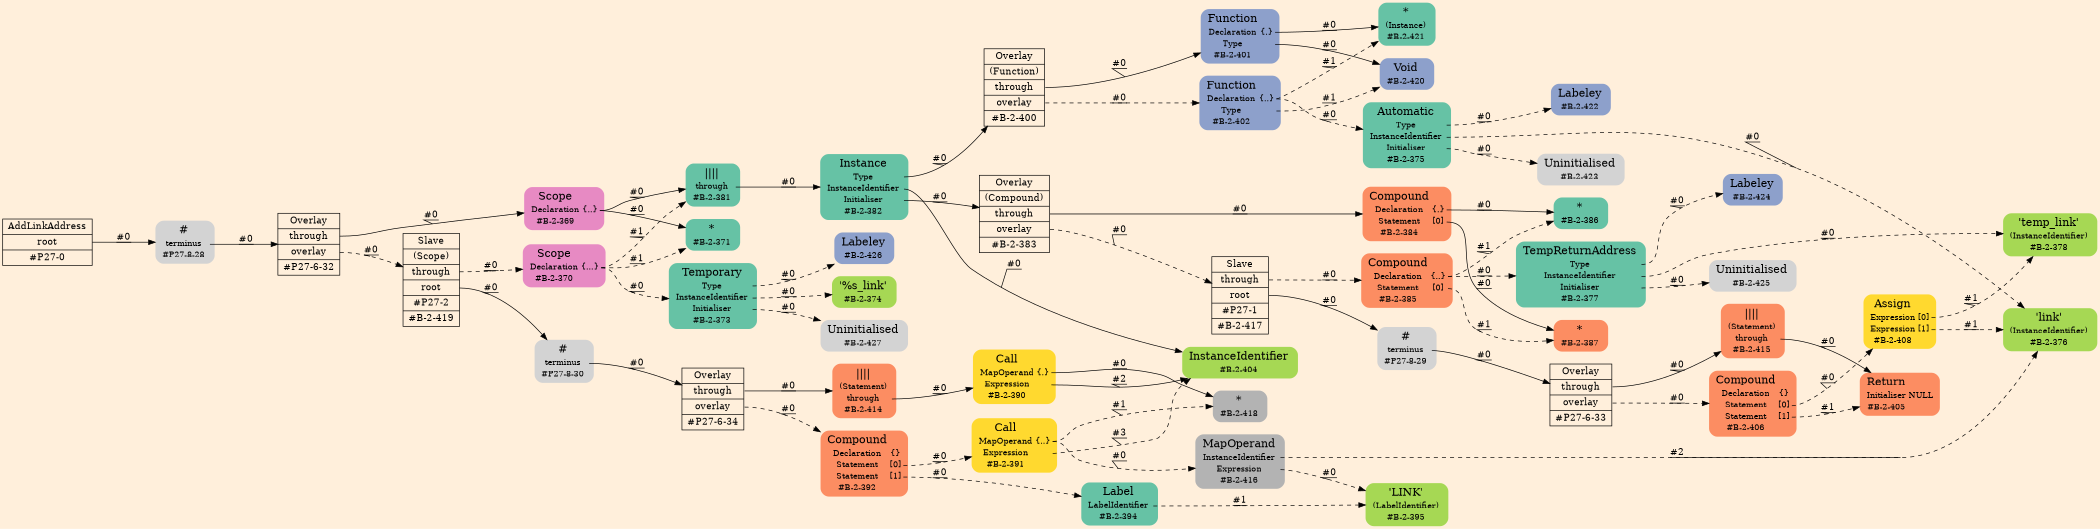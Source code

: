 digraph Inferno {
graph [
rankdir = "LR"
ranksep = 1.0
size = "14,20"
bgcolor = antiquewhite1
];
node [
];
"CR#P27-0" [
shape = "record"
fillcolor = "transparent"
label = "<fixed> AddLinkAddress | <port0> root | <port1> #P27-0"
style = "filled"
fontsize = "14"
fillcolor = antiquewhite1
];
"#P27-8-28" [
shape = "plaintext"
label = <<TABLE BORDER="0" CELLBORDER="0" CELLSPACING="0">
 <TR>
  <TD><FONT POINT-SIZE="16.0">#</FONT></TD>
  <TD></TD>
 </TR>
 <TR>
  <TD>terminus</TD>
  <TD PORT="port0"></TD>
 </TR>
 <TR>
  <TD>#P27-8-28</TD>
  <TD PORT="port1"></TD>
 </TR>
</TABLE>>
style = "rounded,filled"
fontsize = "12"
];
"#P27-6-32" [
shape = "record"
label = "<fixed> Overlay | <port0> through | <port1> overlay | <port2> #P27-6-32"
style = "filled"
fontsize = "14"
fillcolor = antiquewhite1
];
"#B-2-369" [
shape = "plaintext"
fillcolor = "/set28/4"
label = <<TABLE BORDER="0" CELLBORDER="0" CELLSPACING="0">
 <TR>
  <TD><FONT POINT-SIZE="16.0">Scope</FONT></TD>
  <TD></TD>
 </TR>
 <TR>
  <TD>Declaration</TD>
  <TD PORT="port0">{..}</TD>
 </TR>
 <TR>
  <TD>#B-2-369</TD>
  <TD PORT="port1"></TD>
 </TR>
</TABLE>>
style = "rounded,filled"
fontsize = "12"
];
"#B-2-381" [
shape = "plaintext"
fillcolor = "/set28/1"
label = <<TABLE BORDER="0" CELLBORDER="0" CELLSPACING="0">
 <TR>
  <TD><FONT POINT-SIZE="16.0">||||</FONT></TD>
  <TD></TD>
 </TR>
 <TR>
  <TD>through</TD>
  <TD PORT="port0"></TD>
 </TR>
 <TR>
  <TD>#B-2-381</TD>
  <TD PORT="port1"></TD>
 </TR>
</TABLE>>
style = "rounded,filled"
fontsize = "12"
];
"#B-2-382" [
shape = "plaintext"
fillcolor = "/set28/1"
label = <<TABLE BORDER="0" CELLBORDER="0" CELLSPACING="0">
 <TR>
  <TD><FONT POINT-SIZE="16.0">Instance</FONT></TD>
  <TD></TD>
 </TR>
 <TR>
  <TD>Type</TD>
  <TD PORT="port0"></TD>
 </TR>
 <TR>
  <TD>InstanceIdentifier</TD>
  <TD PORT="port1"></TD>
 </TR>
 <TR>
  <TD>Initialiser</TD>
  <TD PORT="port2"></TD>
 </TR>
 <TR>
  <TD>#B-2-382</TD>
  <TD PORT="port3"></TD>
 </TR>
</TABLE>>
style = "rounded,filled"
fontsize = "12"
];
"#B-2-400" [
shape = "record"
fillcolor = "/set28/3"
label = "<fixed> Overlay | <port0> (Function) | <port1> through | <port2> overlay | <port3> #B-2-400"
style = "filled"
fontsize = "14"
fillcolor = antiquewhite1
];
"#B-2-401" [
shape = "plaintext"
fillcolor = "/set28/3"
label = <<TABLE BORDER="0" CELLBORDER="0" CELLSPACING="0">
 <TR>
  <TD><FONT POINT-SIZE="16.0">Function</FONT></TD>
  <TD></TD>
 </TR>
 <TR>
  <TD>Declaration</TD>
  <TD PORT="port0">{.}</TD>
 </TR>
 <TR>
  <TD>Type</TD>
  <TD PORT="port1"></TD>
 </TR>
 <TR>
  <TD>#B-2-401</TD>
  <TD PORT="port2"></TD>
 </TR>
</TABLE>>
style = "rounded,filled"
fontsize = "12"
];
"#B-2-421" [
shape = "plaintext"
fillcolor = "/set28/1"
label = <<TABLE BORDER="0" CELLBORDER="0" CELLSPACING="0">
 <TR>
  <TD><FONT POINT-SIZE="16.0">*</FONT></TD>
  <TD></TD>
 </TR>
 <TR>
  <TD>(Instance)</TD>
  <TD PORT="port0"></TD>
 </TR>
 <TR>
  <TD>#B-2-421</TD>
  <TD PORT="port1"></TD>
 </TR>
</TABLE>>
style = "rounded,filled"
fontsize = "12"
];
"#B-2-420" [
shape = "plaintext"
fillcolor = "/set28/3"
label = <<TABLE BORDER="0" CELLBORDER="0" CELLSPACING="0">
 <TR>
  <TD><FONT POINT-SIZE="16.0">Void</FONT></TD>
  <TD></TD>
 </TR>
 <TR>
  <TD>#B-2-420</TD>
  <TD PORT="port0"></TD>
 </TR>
</TABLE>>
style = "rounded,filled"
fontsize = "12"
];
"#B-2-402" [
shape = "plaintext"
fillcolor = "/set28/3"
label = <<TABLE BORDER="0" CELLBORDER="0" CELLSPACING="0">
 <TR>
  <TD><FONT POINT-SIZE="16.0">Function</FONT></TD>
  <TD></TD>
 </TR>
 <TR>
  <TD>Declaration</TD>
  <TD PORT="port0">{..}</TD>
 </TR>
 <TR>
  <TD>Type</TD>
  <TD PORT="port1"></TD>
 </TR>
 <TR>
  <TD>#B-2-402</TD>
  <TD PORT="port2"></TD>
 </TR>
</TABLE>>
style = "rounded,filled"
fontsize = "12"
];
"#B-2-375" [
shape = "plaintext"
fillcolor = "/set28/1"
label = <<TABLE BORDER="0" CELLBORDER="0" CELLSPACING="0">
 <TR>
  <TD><FONT POINT-SIZE="16.0">Automatic</FONT></TD>
  <TD></TD>
 </TR>
 <TR>
  <TD>Type</TD>
  <TD PORT="port0"></TD>
 </TR>
 <TR>
  <TD>InstanceIdentifier</TD>
  <TD PORT="port1"></TD>
 </TR>
 <TR>
  <TD>Initialiser</TD>
  <TD PORT="port2"></TD>
 </TR>
 <TR>
  <TD>#B-2-375</TD>
  <TD PORT="port3"></TD>
 </TR>
</TABLE>>
style = "rounded,filled"
fontsize = "12"
];
"#B-2-422" [
shape = "plaintext"
fillcolor = "/set28/3"
label = <<TABLE BORDER="0" CELLBORDER="0" CELLSPACING="0">
 <TR>
  <TD><FONT POINT-SIZE="16.0">Labeley</FONT></TD>
  <TD></TD>
 </TR>
 <TR>
  <TD>#B-2-422</TD>
  <TD PORT="port0"></TD>
 </TR>
</TABLE>>
style = "rounded,filled"
fontsize = "12"
];
"#B-2-376" [
shape = "plaintext"
fillcolor = "/set28/5"
label = <<TABLE BORDER="0" CELLBORDER="0" CELLSPACING="0">
 <TR>
  <TD><FONT POINT-SIZE="16.0">'link'</FONT></TD>
  <TD></TD>
 </TR>
 <TR>
  <TD>(InstanceIdentifier)</TD>
  <TD PORT="port0"></TD>
 </TR>
 <TR>
  <TD>#B-2-376</TD>
  <TD PORT="port1"></TD>
 </TR>
</TABLE>>
style = "rounded,filled"
fontsize = "12"
];
"#B-2-423" [
shape = "plaintext"
label = <<TABLE BORDER="0" CELLBORDER="0" CELLSPACING="0">
 <TR>
  <TD><FONT POINT-SIZE="16.0">Uninitialised</FONT></TD>
  <TD></TD>
 </TR>
 <TR>
  <TD>#B-2-423</TD>
  <TD PORT="port0"></TD>
 </TR>
</TABLE>>
style = "rounded,filled"
fontsize = "12"
];
"#B-2-404" [
shape = "plaintext"
fillcolor = "/set28/5"
label = <<TABLE BORDER="0" CELLBORDER="0" CELLSPACING="0">
 <TR>
  <TD><FONT POINT-SIZE="16.0">InstanceIdentifier</FONT></TD>
  <TD></TD>
 </TR>
 <TR>
  <TD>#B-2-404</TD>
  <TD PORT="port0"></TD>
 </TR>
</TABLE>>
style = "rounded,filled"
fontsize = "12"
];
"#B-2-383" [
shape = "record"
fillcolor = "/set28/2"
label = "<fixed> Overlay | <port0> (Compound) | <port1> through | <port2> overlay | <port3> #B-2-383"
style = "filled"
fontsize = "14"
fillcolor = antiquewhite1
];
"#B-2-384" [
shape = "plaintext"
fillcolor = "/set28/2"
label = <<TABLE BORDER="0" CELLBORDER="0" CELLSPACING="0">
 <TR>
  <TD><FONT POINT-SIZE="16.0">Compound</FONT></TD>
  <TD></TD>
 </TR>
 <TR>
  <TD>Declaration</TD>
  <TD PORT="port0">{.}</TD>
 </TR>
 <TR>
  <TD>Statement</TD>
  <TD PORT="port1">[0]</TD>
 </TR>
 <TR>
  <TD>#B-2-384</TD>
  <TD PORT="port2"></TD>
 </TR>
</TABLE>>
style = "rounded,filled"
fontsize = "12"
];
"#B-2-386" [
shape = "plaintext"
fillcolor = "/set28/1"
label = <<TABLE BORDER="0" CELLBORDER="0" CELLSPACING="0">
 <TR>
  <TD><FONT POINT-SIZE="16.0">*</FONT></TD>
  <TD></TD>
 </TR>
 <TR>
  <TD>#B-2-386</TD>
  <TD PORT="port0"></TD>
 </TR>
</TABLE>>
style = "rounded,filled"
fontsize = "12"
];
"#B-2-387" [
shape = "plaintext"
fillcolor = "/set28/2"
label = <<TABLE BORDER="0" CELLBORDER="0" CELLSPACING="0">
 <TR>
  <TD><FONT POINT-SIZE="16.0">*</FONT></TD>
  <TD></TD>
 </TR>
 <TR>
  <TD>#B-2-387</TD>
  <TD PORT="port0"></TD>
 </TR>
</TABLE>>
style = "rounded,filled"
fontsize = "12"
];
"#B-2-417" [
shape = "record"
fillcolor = "/set28/2"
label = "<fixed> Slave | <port0> through | <port1> root | <port2> #P27-1 | <port3> #B-2-417"
style = "filled"
fontsize = "14"
fillcolor = antiquewhite1
];
"#B-2-385" [
shape = "plaintext"
fillcolor = "/set28/2"
label = <<TABLE BORDER="0" CELLBORDER="0" CELLSPACING="0">
 <TR>
  <TD><FONT POINT-SIZE="16.0">Compound</FONT></TD>
  <TD></TD>
 </TR>
 <TR>
  <TD>Declaration</TD>
  <TD PORT="port0">{..}</TD>
 </TR>
 <TR>
  <TD>Statement</TD>
  <TD PORT="port1">[0]</TD>
 </TR>
 <TR>
  <TD>#B-2-385</TD>
  <TD PORT="port2"></TD>
 </TR>
</TABLE>>
style = "rounded,filled"
fontsize = "12"
];
"#B-2-377" [
shape = "plaintext"
fillcolor = "/set28/1"
label = <<TABLE BORDER="0" CELLBORDER="0" CELLSPACING="0">
 <TR>
  <TD><FONT POINT-SIZE="16.0">TempReturnAddress</FONT></TD>
  <TD></TD>
 </TR>
 <TR>
  <TD>Type</TD>
  <TD PORT="port0"></TD>
 </TR>
 <TR>
  <TD>InstanceIdentifier</TD>
  <TD PORT="port1"></TD>
 </TR>
 <TR>
  <TD>Initialiser</TD>
  <TD PORT="port2"></TD>
 </TR>
 <TR>
  <TD>#B-2-377</TD>
  <TD PORT="port3"></TD>
 </TR>
</TABLE>>
style = "rounded,filled"
fontsize = "12"
];
"#B-2-424" [
shape = "plaintext"
fillcolor = "/set28/3"
label = <<TABLE BORDER="0" CELLBORDER="0" CELLSPACING="0">
 <TR>
  <TD><FONT POINT-SIZE="16.0">Labeley</FONT></TD>
  <TD></TD>
 </TR>
 <TR>
  <TD>#B-2-424</TD>
  <TD PORT="port0"></TD>
 </TR>
</TABLE>>
style = "rounded,filled"
fontsize = "12"
];
"#B-2-378" [
shape = "plaintext"
fillcolor = "/set28/5"
label = <<TABLE BORDER="0" CELLBORDER="0" CELLSPACING="0">
 <TR>
  <TD><FONT POINT-SIZE="16.0">'temp_link'</FONT></TD>
  <TD></TD>
 </TR>
 <TR>
  <TD>(InstanceIdentifier)</TD>
  <TD PORT="port0"></TD>
 </TR>
 <TR>
  <TD>#B-2-378</TD>
  <TD PORT="port1"></TD>
 </TR>
</TABLE>>
style = "rounded,filled"
fontsize = "12"
];
"#B-2-425" [
shape = "plaintext"
label = <<TABLE BORDER="0" CELLBORDER="0" CELLSPACING="0">
 <TR>
  <TD><FONT POINT-SIZE="16.0">Uninitialised</FONT></TD>
  <TD></TD>
 </TR>
 <TR>
  <TD>#B-2-425</TD>
  <TD PORT="port0"></TD>
 </TR>
</TABLE>>
style = "rounded,filled"
fontsize = "12"
];
"#P27-8-29" [
shape = "plaintext"
label = <<TABLE BORDER="0" CELLBORDER="0" CELLSPACING="0">
 <TR>
  <TD><FONT POINT-SIZE="16.0">#</FONT></TD>
  <TD></TD>
 </TR>
 <TR>
  <TD>terminus</TD>
  <TD PORT="port0"></TD>
 </TR>
 <TR>
  <TD>#P27-8-29</TD>
  <TD PORT="port1"></TD>
 </TR>
</TABLE>>
style = "rounded,filled"
fontsize = "12"
];
"#P27-6-33" [
shape = "record"
label = "<fixed> Overlay | <port0> through | <port1> overlay | <port2> #P27-6-33"
style = "filled"
fontsize = "14"
fillcolor = antiquewhite1
];
"#B-2-415" [
shape = "plaintext"
fillcolor = "/set28/2"
label = <<TABLE BORDER="0" CELLBORDER="0" CELLSPACING="0">
 <TR>
  <TD><FONT POINT-SIZE="16.0">||||</FONT></TD>
  <TD></TD>
 </TR>
 <TR>
  <TD>(Statement)</TD>
  <TD PORT="port0"></TD>
 </TR>
 <TR>
  <TD>through</TD>
  <TD PORT="port1"></TD>
 </TR>
 <TR>
  <TD>#B-2-415</TD>
  <TD PORT="port2"></TD>
 </TR>
</TABLE>>
style = "rounded,filled"
fontsize = "12"
];
"#B-2-405" [
shape = "plaintext"
fillcolor = "/set28/2"
label = <<TABLE BORDER="0" CELLBORDER="0" CELLSPACING="0">
 <TR>
  <TD><FONT POINT-SIZE="16.0">Return</FONT></TD>
  <TD></TD>
 </TR>
 <TR>
  <TD>Initialiser</TD>
  <TD PORT="port0">NULL</TD>
 </TR>
 <TR>
  <TD>#B-2-405</TD>
  <TD PORT="port1"></TD>
 </TR>
</TABLE>>
style = "rounded,filled"
fontsize = "12"
];
"#B-2-406" [
shape = "plaintext"
fillcolor = "/set28/2"
label = <<TABLE BORDER="0" CELLBORDER="0" CELLSPACING="0">
 <TR>
  <TD><FONT POINT-SIZE="16.0">Compound</FONT></TD>
  <TD></TD>
 </TR>
 <TR>
  <TD>Declaration</TD>
  <TD PORT="port0">{}</TD>
 </TR>
 <TR>
  <TD>Statement</TD>
  <TD PORT="port1">[0]</TD>
 </TR>
 <TR>
  <TD>Statement</TD>
  <TD PORT="port2">[1]</TD>
 </TR>
 <TR>
  <TD>#B-2-406</TD>
  <TD PORT="port3"></TD>
 </TR>
</TABLE>>
style = "rounded,filled"
fontsize = "12"
];
"#B-2-408" [
shape = "plaintext"
fillcolor = "/set28/6"
label = <<TABLE BORDER="0" CELLBORDER="0" CELLSPACING="0">
 <TR>
  <TD><FONT POINT-SIZE="16.0">Assign</FONT></TD>
  <TD></TD>
 </TR>
 <TR>
  <TD>Expression</TD>
  <TD PORT="port0">[0]</TD>
 </TR>
 <TR>
  <TD>Expression</TD>
  <TD PORT="port1">[1]</TD>
 </TR>
 <TR>
  <TD>#B-2-408</TD>
  <TD PORT="port2"></TD>
 </TR>
</TABLE>>
style = "rounded,filled"
fontsize = "12"
];
"#B-2-371" [
shape = "plaintext"
fillcolor = "/set28/1"
label = <<TABLE BORDER="0" CELLBORDER="0" CELLSPACING="0">
 <TR>
  <TD><FONT POINT-SIZE="16.0">*</FONT></TD>
  <TD></TD>
 </TR>
 <TR>
  <TD>#B-2-371</TD>
  <TD PORT="port0"></TD>
 </TR>
</TABLE>>
style = "rounded,filled"
fontsize = "12"
];
"#B-2-419" [
shape = "record"
fillcolor = "/set28/4"
label = "<fixed> Slave | <port0> (Scope) | <port1> through | <port2> root | <port3> #P27-2 | <port4> #B-2-419"
style = "filled"
fontsize = "14"
fillcolor = antiquewhite1
];
"#B-2-370" [
shape = "plaintext"
fillcolor = "/set28/4"
label = <<TABLE BORDER="0" CELLBORDER="0" CELLSPACING="0">
 <TR>
  <TD><FONT POINT-SIZE="16.0">Scope</FONT></TD>
  <TD></TD>
 </TR>
 <TR>
  <TD>Declaration</TD>
  <TD PORT="port0">{...}</TD>
 </TR>
 <TR>
  <TD>#B-2-370</TD>
  <TD PORT="port1"></TD>
 </TR>
</TABLE>>
style = "rounded,filled"
fontsize = "12"
];
"#B-2-373" [
shape = "plaintext"
fillcolor = "/set28/1"
label = <<TABLE BORDER="0" CELLBORDER="0" CELLSPACING="0">
 <TR>
  <TD><FONT POINT-SIZE="16.0">Temporary</FONT></TD>
  <TD></TD>
 </TR>
 <TR>
  <TD>Type</TD>
  <TD PORT="port0"></TD>
 </TR>
 <TR>
  <TD>InstanceIdentifier</TD>
  <TD PORT="port1"></TD>
 </TR>
 <TR>
  <TD>Initialiser</TD>
  <TD PORT="port2"></TD>
 </TR>
 <TR>
  <TD>#B-2-373</TD>
  <TD PORT="port3"></TD>
 </TR>
</TABLE>>
style = "rounded,filled"
fontsize = "12"
];
"#B-2-426" [
shape = "plaintext"
fillcolor = "/set28/3"
label = <<TABLE BORDER="0" CELLBORDER="0" CELLSPACING="0">
 <TR>
  <TD><FONT POINT-SIZE="16.0">Labeley</FONT></TD>
  <TD></TD>
 </TR>
 <TR>
  <TD>#B-2-426</TD>
  <TD PORT="port0"></TD>
 </TR>
</TABLE>>
style = "rounded,filled"
fontsize = "12"
];
"#B-2-374" [
shape = "plaintext"
fillcolor = "/set28/5"
label = <<TABLE BORDER="0" CELLBORDER="0" CELLSPACING="0">
 <TR>
  <TD><FONT POINT-SIZE="16.0">'%s_link'</FONT></TD>
  <TD></TD>
 </TR>
 <TR>
  <TD>#B-2-374</TD>
  <TD PORT="port0"></TD>
 </TR>
</TABLE>>
style = "rounded,filled"
fontsize = "12"
];
"#B-2-427" [
shape = "plaintext"
label = <<TABLE BORDER="0" CELLBORDER="0" CELLSPACING="0">
 <TR>
  <TD><FONT POINT-SIZE="16.0">Uninitialised</FONT></TD>
  <TD></TD>
 </TR>
 <TR>
  <TD>#B-2-427</TD>
  <TD PORT="port0"></TD>
 </TR>
</TABLE>>
style = "rounded,filled"
fontsize = "12"
];
"#P27-8-30" [
shape = "plaintext"
label = <<TABLE BORDER="0" CELLBORDER="0" CELLSPACING="0">
 <TR>
  <TD><FONT POINT-SIZE="16.0">#</FONT></TD>
  <TD></TD>
 </TR>
 <TR>
  <TD>terminus</TD>
  <TD PORT="port0"></TD>
 </TR>
 <TR>
  <TD>#P27-8-30</TD>
  <TD PORT="port1"></TD>
 </TR>
</TABLE>>
style = "rounded,filled"
fontsize = "12"
];
"#P27-6-34" [
shape = "record"
label = "<fixed> Overlay | <port0> through | <port1> overlay | <port2> #P27-6-34"
style = "filled"
fontsize = "14"
fillcolor = antiquewhite1
];
"#B-2-414" [
shape = "plaintext"
fillcolor = "/set28/2"
label = <<TABLE BORDER="0" CELLBORDER="0" CELLSPACING="0">
 <TR>
  <TD><FONT POINT-SIZE="16.0">||||</FONT></TD>
  <TD></TD>
 </TR>
 <TR>
  <TD>(Statement)</TD>
  <TD PORT="port0"></TD>
 </TR>
 <TR>
  <TD>through</TD>
  <TD PORT="port1"></TD>
 </TR>
 <TR>
  <TD>#B-2-414</TD>
  <TD PORT="port2"></TD>
 </TR>
</TABLE>>
style = "rounded,filled"
fontsize = "12"
];
"#B-2-390" [
shape = "plaintext"
fillcolor = "/set28/6"
label = <<TABLE BORDER="0" CELLBORDER="0" CELLSPACING="0">
 <TR>
  <TD><FONT POINT-SIZE="16.0">Call</FONT></TD>
  <TD></TD>
 </TR>
 <TR>
  <TD>MapOperand</TD>
  <TD PORT="port0">{.}</TD>
 </TR>
 <TR>
  <TD>Expression</TD>
  <TD PORT="port1"></TD>
 </TR>
 <TR>
  <TD>#B-2-390</TD>
  <TD PORT="port2"></TD>
 </TR>
</TABLE>>
style = "rounded,filled"
fontsize = "12"
];
"#B-2-418" [
shape = "plaintext"
fillcolor = "/set28/8"
label = <<TABLE BORDER="0" CELLBORDER="0" CELLSPACING="0">
 <TR>
  <TD><FONT POINT-SIZE="16.0">*</FONT></TD>
  <TD></TD>
 </TR>
 <TR>
  <TD>#B-2-418</TD>
  <TD PORT="port0"></TD>
 </TR>
</TABLE>>
style = "rounded,filled"
fontsize = "12"
];
"#B-2-392" [
shape = "plaintext"
fillcolor = "/set28/2"
label = <<TABLE BORDER="0" CELLBORDER="0" CELLSPACING="0">
 <TR>
  <TD><FONT POINT-SIZE="16.0">Compound</FONT></TD>
  <TD></TD>
 </TR>
 <TR>
  <TD>Declaration</TD>
  <TD PORT="port0">{}</TD>
 </TR>
 <TR>
  <TD>Statement</TD>
  <TD PORT="port1">[0]</TD>
 </TR>
 <TR>
  <TD>Statement</TD>
  <TD PORT="port2">[1]</TD>
 </TR>
 <TR>
  <TD>#B-2-392</TD>
  <TD PORT="port3"></TD>
 </TR>
</TABLE>>
style = "rounded,filled"
fontsize = "12"
];
"#B-2-391" [
shape = "plaintext"
fillcolor = "/set28/6"
label = <<TABLE BORDER="0" CELLBORDER="0" CELLSPACING="0">
 <TR>
  <TD><FONT POINT-SIZE="16.0">Call</FONT></TD>
  <TD></TD>
 </TR>
 <TR>
  <TD>MapOperand</TD>
  <TD PORT="port0">{..}</TD>
 </TR>
 <TR>
  <TD>Expression</TD>
  <TD PORT="port1"></TD>
 </TR>
 <TR>
  <TD>#B-2-391</TD>
  <TD PORT="port2"></TD>
 </TR>
</TABLE>>
style = "rounded,filled"
fontsize = "12"
];
"#B-2-416" [
shape = "plaintext"
fillcolor = "/set28/8"
label = <<TABLE BORDER="0" CELLBORDER="0" CELLSPACING="0">
 <TR>
  <TD><FONT POINT-SIZE="16.0">MapOperand</FONT></TD>
  <TD></TD>
 </TR>
 <TR>
  <TD>InstanceIdentifier</TD>
  <TD PORT="port0"></TD>
 </TR>
 <TR>
  <TD>Expression</TD>
  <TD PORT="port1"></TD>
 </TR>
 <TR>
  <TD>#B-2-416</TD>
  <TD PORT="port2"></TD>
 </TR>
</TABLE>>
style = "rounded,filled"
fontsize = "12"
];
"#B-2-395" [
shape = "plaintext"
fillcolor = "/set28/5"
label = <<TABLE BORDER="0" CELLBORDER="0" CELLSPACING="0">
 <TR>
  <TD><FONT POINT-SIZE="16.0">'LINK'</FONT></TD>
  <TD></TD>
 </TR>
 <TR>
  <TD>(LabelIdentifier)</TD>
  <TD PORT="port0"></TD>
 </TR>
 <TR>
  <TD>#B-2-395</TD>
  <TD PORT="port1"></TD>
 </TR>
</TABLE>>
style = "rounded,filled"
fontsize = "12"
];
"#B-2-394" [
shape = "plaintext"
fillcolor = "/set28/1"
label = <<TABLE BORDER="0" CELLBORDER="0" CELLSPACING="0">
 <TR>
  <TD><FONT POINT-SIZE="16.0">Label</FONT></TD>
  <TD></TD>
 </TR>
 <TR>
  <TD>LabelIdentifier</TD>
  <TD PORT="port0"></TD>
 </TR>
 <TR>
  <TD>#B-2-394</TD>
  <TD PORT="port1"></TD>
 </TR>
</TABLE>>
style = "rounded,filled"
fontsize = "12"
];
"CR#P27-0":port0 -> "#P27-8-28" [style="solid"
label = "#0"
decorate = true
];
"#P27-8-28":port0 -> "#P27-6-32" [style="solid"
label = "#0"
decorate = true
];
"#P27-6-32":port0 -> "#B-2-369" [style="solid"
label = "#0"
decorate = true
];
"#P27-6-32":port1 -> "#B-2-419" [style="dashed"
label = "#0"
decorate = true
];
"#B-2-369":port0 -> "#B-2-381" [style="solid"
label = "#0"
decorate = true
];
"#B-2-369":port0 -> "#B-2-371" [style="solid"
label = "#0"
decorate = true
];
"#B-2-381":port0 -> "#B-2-382" [style="solid"
label = "#0"
decorate = true
];
"#B-2-382":port0 -> "#B-2-400" [style="solid"
label = "#0"
decorate = true
];
"#B-2-382":port1 -> "#B-2-404" [style="solid"
label = "#0"
decorate = true
];
"#B-2-382":port2 -> "#B-2-383" [style="solid"
label = "#0"
decorate = true
];
"#B-2-400":port1 -> "#B-2-401" [style="solid"
label = "#0"
decorate = true
];
"#B-2-400":port2 -> "#B-2-402" [style="dashed"
label = "#0"
decorate = true
];
"#B-2-401":port0 -> "#B-2-421" [style="solid"
label = "#0"
decorate = true
];
"#B-2-401":port1 -> "#B-2-420" [style="solid"
label = "#0"
decorate = true
];
"#B-2-402":port0 -> "#B-2-421" [style="dashed"
label = "#1"
decorate = true
];
"#B-2-402":port0 -> "#B-2-375" [style="dashed"
label = "#0"
decorate = true
];
"#B-2-402":port1 -> "#B-2-420" [style="dashed"
label = "#1"
decorate = true
];
"#B-2-375":port0 -> "#B-2-422" [style="dashed"
label = "#0"
decorate = true
];
"#B-2-375":port1 -> "#B-2-376" [style="dashed"
label = "#0"
decorate = true
];
"#B-2-375":port2 -> "#B-2-423" [style="dashed"
label = "#0"
decorate = true
];
"#B-2-383":port1 -> "#B-2-384" [style="solid"
label = "#0"
decorate = true
];
"#B-2-383":port2 -> "#B-2-417" [style="dashed"
label = "#0"
decorate = true
];
"#B-2-384":port0 -> "#B-2-386" [style="solid"
label = "#0"
decorate = true
];
"#B-2-384":port1 -> "#B-2-387" [style="solid"
label = "#0"
decorate = true
];
"#B-2-417":port0 -> "#B-2-385" [style="dashed"
label = "#0"
decorate = true
];
"#B-2-417":port1 -> "#P27-8-29" [style="solid"
label = "#0"
decorate = true
];
"#B-2-385":port0 -> "#B-2-386" [style="dashed"
label = "#1"
decorate = true
];
"#B-2-385":port0 -> "#B-2-377" [style="dashed"
label = "#0"
decorate = true
];
"#B-2-385":port1 -> "#B-2-387" [style="dashed"
label = "#1"
decorate = true
];
"#B-2-377":port0 -> "#B-2-424" [style="dashed"
label = "#0"
decorate = true
];
"#B-2-377":port1 -> "#B-2-378" [style="dashed"
label = "#0"
decorate = true
];
"#B-2-377":port2 -> "#B-2-425" [style="dashed"
label = "#0"
decorate = true
];
"#P27-8-29":port0 -> "#P27-6-33" [style="solid"
label = "#0"
decorate = true
];
"#P27-6-33":port0 -> "#B-2-415" [style="solid"
label = "#0"
decorate = true
];
"#P27-6-33":port1 -> "#B-2-406" [style="dashed"
label = "#0"
decorate = true
];
"#B-2-415":port1 -> "#B-2-405" [style="solid"
label = "#0"
decorate = true
];
"#B-2-406":port1 -> "#B-2-408" [style="dashed"
label = "#0"
decorate = true
];
"#B-2-406":port2 -> "#B-2-405" [style="dashed"
label = "#1"
decorate = true
];
"#B-2-408":port0 -> "#B-2-378" [style="dashed"
label = "#1"
decorate = true
];
"#B-2-408":port1 -> "#B-2-376" [style="dashed"
label = "#1"
decorate = true
];
"#B-2-419":port1 -> "#B-2-370" [style="dashed"
label = "#0"
decorate = true
];
"#B-2-419":port2 -> "#P27-8-30" [style="solid"
label = "#0"
decorate = true
];
"#B-2-370":port0 -> "#B-2-381" [style="dashed"
label = "#1"
decorate = true
];
"#B-2-370":port0 -> "#B-2-371" [style="dashed"
label = "#1"
decorate = true
];
"#B-2-370":port0 -> "#B-2-373" [style="dashed"
label = "#0"
decorate = true
];
"#B-2-373":port0 -> "#B-2-426" [style="dashed"
label = "#0"
decorate = true
];
"#B-2-373":port1 -> "#B-2-374" [style="dashed"
label = "#0"
decorate = true
];
"#B-2-373":port2 -> "#B-2-427" [style="dashed"
label = "#0"
decorate = true
];
"#P27-8-30":port0 -> "#P27-6-34" [style="solid"
label = "#0"
decorate = true
];
"#P27-6-34":port0 -> "#B-2-414" [style="solid"
label = "#0"
decorate = true
];
"#P27-6-34":port1 -> "#B-2-392" [style="dashed"
label = "#0"
decorate = true
];
"#B-2-414":port1 -> "#B-2-390" [style="solid"
label = "#0"
decorate = true
];
"#B-2-390":port0 -> "#B-2-418" [style="solid"
label = "#0"
decorate = true
];
"#B-2-390":port1 -> "#B-2-404" [style="solid"
label = "#2"
decorate = true
];
"#B-2-392":port1 -> "#B-2-391" [style="dashed"
label = "#0"
decorate = true
];
"#B-2-392":port2 -> "#B-2-394" [style="dashed"
label = "#0"
decorate = true
];
"#B-2-391":port0 -> "#B-2-418" [style="dashed"
label = "#1"
decorate = true
];
"#B-2-391":port0 -> "#B-2-416" [style="dashed"
label = "#0"
decorate = true
];
"#B-2-391":port1 -> "#B-2-404" [style="dashed"
label = "#3"
decorate = true
];
"#B-2-416":port0 -> "#B-2-376" [style="dashed"
label = "#2"
decorate = true
];
"#B-2-416":port1 -> "#B-2-395" [style="dashed"
label = "#0"
decorate = true
];
"#B-2-394":port0 -> "#B-2-395" [style="dashed"
label = "#1"
decorate = true
];
}
